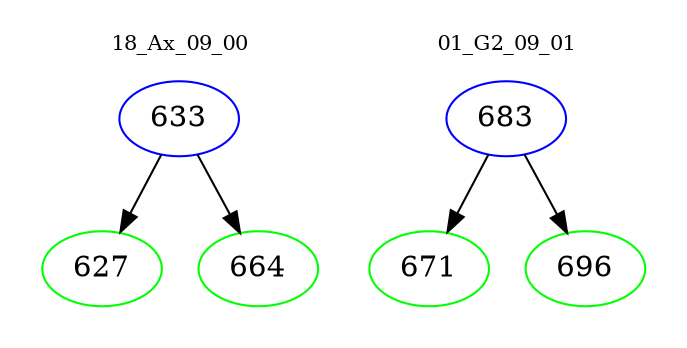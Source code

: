 digraph{
subgraph cluster_0 {
color = white
label = "18_Ax_09_00";
fontsize=10;
T0_633 [label="633", color="blue"]
T0_633 -> T0_627 [color="black"]
T0_627 [label="627", color="green"]
T0_633 -> T0_664 [color="black"]
T0_664 [label="664", color="green"]
}
subgraph cluster_1 {
color = white
label = "01_G2_09_01";
fontsize=10;
T1_683 [label="683", color="blue"]
T1_683 -> T1_671 [color="black"]
T1_671 [label="671", color="green"]
T1_683 -> T1_696 [color="black"]
T1_696 [label="696", color="green"]
}
}
